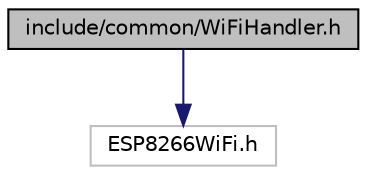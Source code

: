 digraph "include/common/WiFiHandler.h"
{
 // LATEX_PDF_SIZE
  edge [fontname="Helvetica",fontsize="10",labelfontname="Helvetica",labelfontsize="10"];
  node [fontname="Helvetica",fontsize="10",shape=record];
  Node1 [label="include/common/WiFiHandler.h",height=0.2,width=0.4,color="black", fillcolor="grey75", style="filled", fontcolor="black",tooltip="Provides a class for handling WiFi connections."];
  Node1 -> Node2 [color="midnightblue",fontsize="10",style="solid",fontname="Helvetica"];
  Node2 [label="ESP8266WiFi.h",height=0.2,width=0.4,color="grey75", fillcolor="white", style="filled",tooltip=" "];
}
